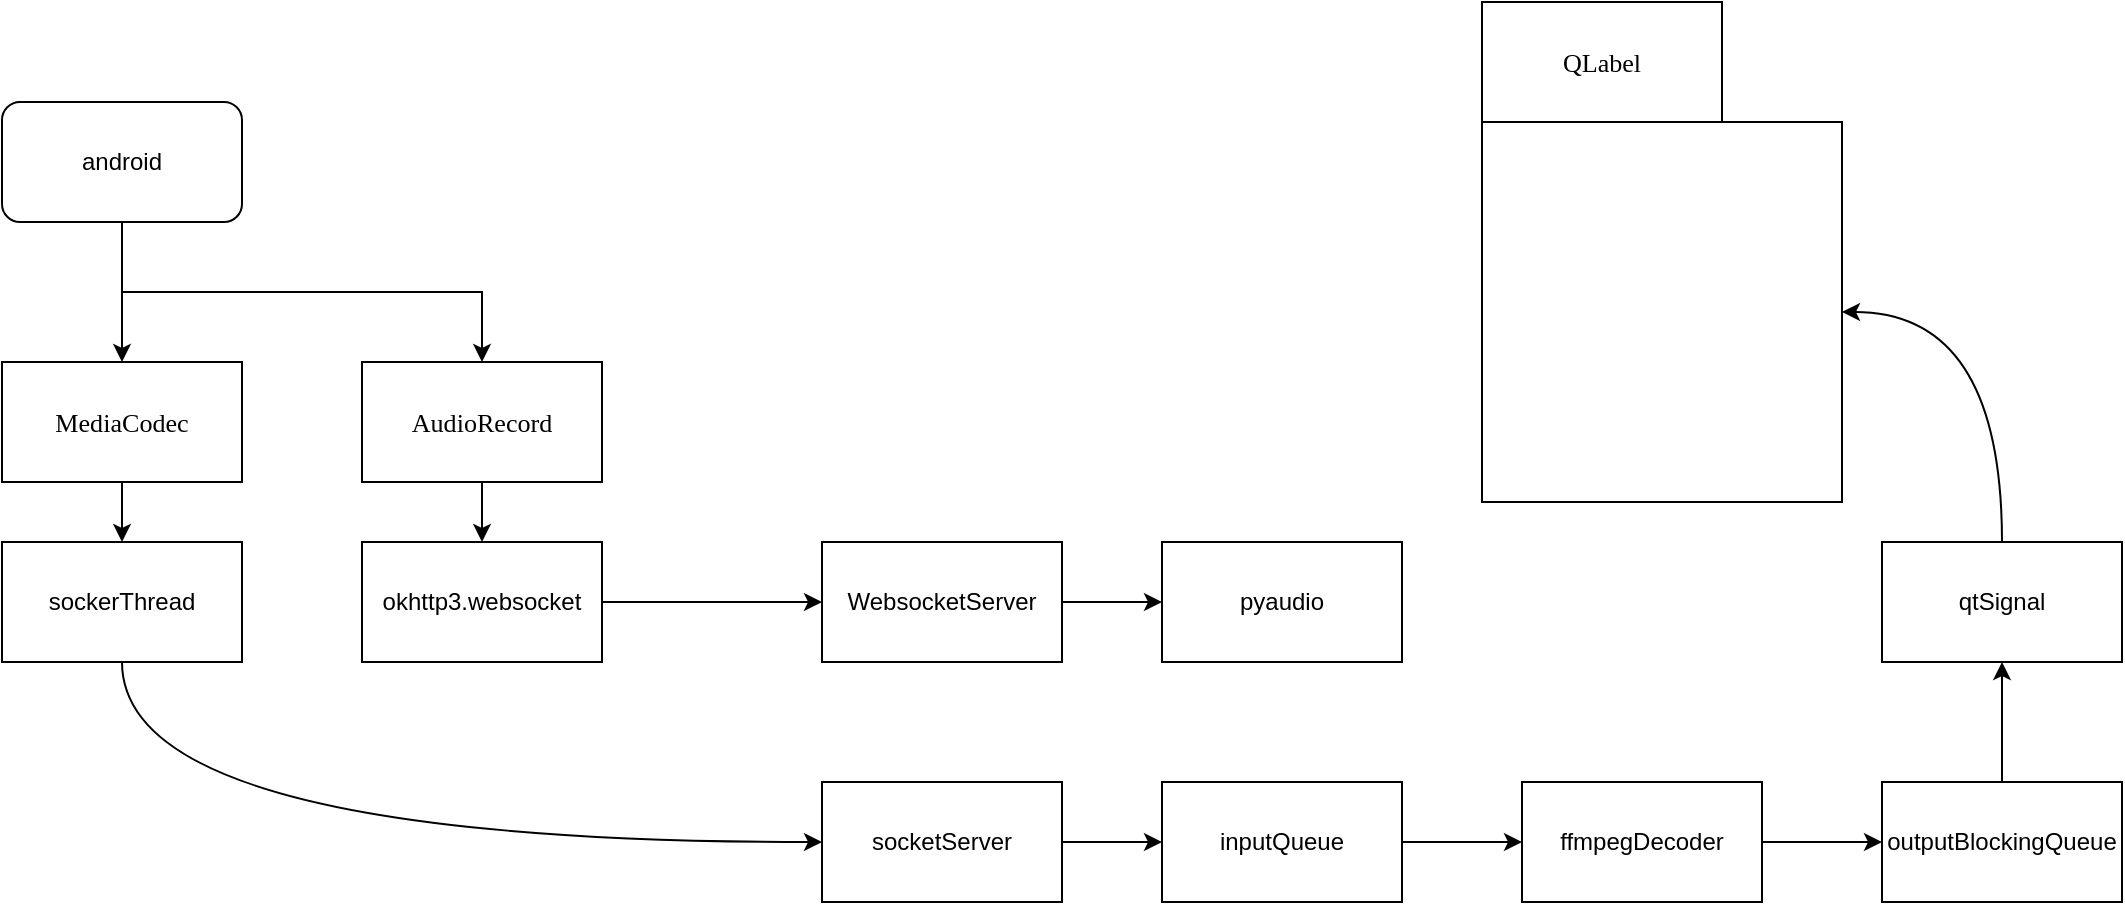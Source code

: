 <mxfile version="12.6.5" type="device"><diagram id="72a5m9vtpP2XDed9j9n3" name="第 1 页"><mxGraphModel dx="1281" dy="953" grid="1" gridSize="10" guides="1" tooltips="1" connect="1" arrows="1" fold="1" page="1" pageScale="1" pageWidth="2000" pageHeight="1390" math="0" shadow="0"><root><mxCell id="0"/><mxCell id="1" parent="0"/><mxCell id="Q9t6R_uTUPgsy7Z6R4p1-3" style="edgeStyle=orthogonalEdgeStyle;rounded=0;orthogonalLoop=1;jettySize=auto;html=1;exitX=0.5;exitY=1;exitDx=0;exitDy=0;entryX=0.5;entryY=0;entryDx=0;entryDy=0;" parent="1" source="Q9t6R_uTUPgsy7Z6R4p1-1" target="Q9t6R_uTUPgsy7Z6R4p1-2" edge="1"><mxGeometry relative="1" as="geometry"/></mxCell><mxCell id="Q9t6R_uTUPgsy7Z6R4p1-6" style="edgeStyle=orthogonalEdgeStyle;rounded=0;orthogonalLoop=1;jettySize=auto;html=1;exitX=0.5;exitY=1;exitDx=0;exitDy=0;" parent="1" source="Q9t6R_uTUPgsy7Z6R4p1-1" target="Q9t6R_uTUPgsy7Z6R4p1-5" edge="1"><mxGeometry relative="1" as="geometry"/></mxCell><mxCell id="Q9t6R_uTUPgsy7Z6R4p1-1" value="android" style="rounded=1;whiteSpace=wrap;html=1;" parent="1" vertex="1"><mxGeometry x="70" y="200" width="120" height="60" as="geometry"/></mxCell><mxCell id="Q9t6R_uTUPgsy7Z6R4p1-14" style="edgeStyle=orthogonalEdgeStyle;curved=1;rounded=0;orthogonalLoop=1;jettySize=auto;html=1;exitX=0.5;exitY=1;exitDx=0;exitDy=0;entryX=0.5;entryY=0;entryDx=0;entryDy=0;" parent="1" source="Q9t6R_uTUPgsy7Z6R4p1-2" target="Q9t6R_uTUPgsy7Z6R4p1-13" edge="1"><mxGeometry relative="1" as="geometry"/></mxCell><mxCell id="Q9t6R_uTUPgsy7Z6R4p1-2" value="&lt;pre style=&quot;background-color: rgb(255 , 255 , 255) ; font-family: &amp;#34;consolas&amp;#34; ; font-size: 9.8pt&quot;&gt;MediaCodec&lt;/pre&gt;" style="rounded=0;whiteSpace=wrap;html=1;" parent="1" vertex="1"><mxGeometry x="70" y="330" width="120" height="60" as="geometry"/></mxCell><mxCell id="Q9t6R_uTUPgsy7Z6R4p1-11" style="edgeStyle=orthogonalEdgeStyle;curved=1;rounded=0;orthogonalLoop=1;jettySize=auto;html=1;exitX=0.5;exitY=1;exitDx=0;exitDy=0;entryX=0.5;entryY=0;entryDx=0;entryDy=0;" parent="1" source="Q9t6R_uTUPgsy7Z6R4p1-5" target="Q9t6R_uTUPgsy7Z6R4p1-10" edge="1"><mxGeometry relative="1" as="geometry"/></mxCell><mxCell id="Q9t6R_uTUPgsy7Z6R4p1-5" value="&lt;pre style=&quot;background-color: rgb(255 , 255 , 255) ; font-family: &amp;#34;consolas&amp;#34; ; font-size: 9.8pt&quot;&gt;AudioRecord&lt;/pre&gt;" style="rounded=0;whiteSpace=wrap;html=1;" parent="1" vertex="1"><mxGeometry x="250" y="330" width="120" height="60" as="geometry"/></mxCell><mxCell id="Q9t6R_uTUPgsy7Z6R4p1-17" style="edgeStyle=orthogonalEdgeStyle;curved=1;rounded=0;orthogonalLoop=1;jettySize=auto;html=1;exitX=1;exitY=0.5;exitDx=0;exitDy=0;entryX=0;entryY=0.5;entryDx=0;entryDy=0;" parent="1" source="Q9t6R_uTUPgsy7Z6R4p1-7" target="Q9t6R_uTUPgsy7Z6R4p1-16" edge="1"><mxGeometry relative="1" as="geometry"/></mxCell><mxCell id="Q9t6R_uTUPgsy7Z6R4p1-7" value="WebsocketServer" style="rounded=0;whiteSpace=wrap;html=1;" parent="1" vertex="1"><mxGeometry x="480" y="420" width="120" height="60" as="geometry"/></mxCell><mxCell id="Q9t6R_uTUPgsy7Z6R4p1-19" style="edgeStyle=orthogonalEdgeStyle;curved=1;rounded=0;orthogonalLoop=1;jettySize=auto;html=1;exitX=1;exitY=0.5;exitDx=0;exitDy=0;" parent="1" source="Q9t6R_uTUPgsy7Z6R4p1-8" target="Q9t6R_uTUPgsy7Z6R4p1-18" edge="1"><mxGeometry relative="1" as="geometry"/></mxCell><mxCell id="Q9t6R_uTUPgsy7Z6R4p1-8" value="socketServer" style="rounded=0;whiteSpace=wrap;html=1;" parent="1" vertex="1"><mxGeometry x="480" y="540" width="120" height="60" as="geometry"/></mxCell><mxCell id="Q9t6R_uTUPgsy7Z6R4p1-12" style="edgeStyle=orthogonalEdgeStyle;curved=1;rounded=0;orthogonalLoop=1;jettySize=auto;html=1;exitX=1;exitY=0.5;exitDx=0;exitDy=0;" parent="1" source="Q9t6R_uTUPgsy7Z6R4p1-10" target="Q9t6R_uTUPgsy7Z6R4p1-7" edge="1"><mxGeometry relative="1" as="geometry"/></mxCell><mxCell id="Q9t6R_uTUPgsy7Z6R4p1-10" value="okhttp3.websocket" style="rounded=0;whiteSpace=wrap;html=1;" parent="1" vertex="1"><mxGeometry x="250" y="420" width="120" height="60" as="geometry"/></mxCell><mxCell id="Q9t6R_uTUPgsy7Z6R4p1-15" style="edgeStyle=orthogonalEdgeStyle;curved=1;rounded=0;orthogonalLoop=1;jettySize=auto;html=1;exitX=0.5;exitY=1;exitDx=0;exitDy=0;entryX=0;entryY=0.5;entryDx=0;entryDy=0;" parent="1" source="Q9t6R_uTUPgsy7Z6R4p1-13" target="Q9t6R_uTUPgsy7Z6R4p1-8" edge="1"><mxGeometry relative="1" as="geometry"/></mxCell><mxCell id="Q9t6R_uTUPgsy7Z6R4p1-13" value="sockerThread" style="rounded=0;whiteSpace=wrap;html=1;" parent="1" vertex="1"><mxGeometry x="70" y="420" width="120" height="60" as="geometry"/></mxCell><mxCell id="Q9t6R_uTUPgsy7Z6R4p1-16" value="pyaudio" style="rounded=0;whiteSpace=wrap;html=1;" parent="1" vertex="1"><mxGeometry x="650" y="420" width="120" height="60" as="geometry"/></mxCell><mxCell id="Q9t6R_uTUPgsy7Z6R4p1-21" style="edgeStyle=orthogonalEdgeStyle;curved=1;rounded=0;orthogonalLoop=1;jettySize=auto;html=1;exitX=1;exitY=0.5;exitDx=0;exitDy=0;" parent="1" source="Q9t6R_uTUPgsy7Z6R4p1-18" target="Q9t6R_uTUPgsy7Z6R4p1-20" edge="1"><mxGeometry relative="1" as="geometry"/></mxCell><mxCell id="Q9t6R_uTUPgsy7Z6R4p1-18" value="inputQueue" style="rounded=0;whiteSpace=wrap;html=1;" parent="1" vertex="1"><mxGeometry x="650" y="540" width="120" height="60" as="geometry"/></mxCell><mxCell id="Q9t6R_uTUPgsy7Z6R4p1-23" style="edgeStyle=orthogonalEdgeStyle;curved=1;rounded=0;orthogonalLoop=1;jettySize=auto;html=1;exitX=1;exitY=0.5;exitDx=0;exitDy=0;entryX=0;entryY=0.5;entryDx=0;entryDy=0;" parent="1" source="Q9t6R_uTUPgsy7Z6R4p1-20" target="Q9t6R_uTUPgsy7Z6R4p1-22" edge="1"><mxGeometry relative="1" as="geometry"/></mxCell><mxCell id="Q9t6R_uTUPgsy7Z6R4p1-20" value="ffmpegDecoder" style="rounded=0;whiteSpace=wrap;html=1;" parent="1" vertex="1"><mxGeometry x="830" y="540" width="120" height="60" as="geometry"/></mxCell><mxCell id="Q9t6R_uTUPgsy7Z6R4p1-26" style="edgeStyle=orthogonalEdgeStyle;curved=1;rounded=0;orthogonalLoop=1;jettySize=auto;html=1;exitX=0.5;exitY=0;exitDx=0;exitDy=0;entryX=0.5;entryY=1;entryDx=0;entryDy=0;" parent="1" source="Q9t6R_uTUPgsy7Z6R4p1-22" target="Q9t6R_uTUPgsy7Z6R4p1-25" edge="1"><mxGeometry relative="1" as="geometry"/></mxCell><mxCell id="Q9t6R_uTUPgsy7Z6R4p1-22" value="outputBlockingQueue" style="rounded=0;whiteSpace=wrap;html=1;" parent="1" vertex="1"><mxGeometry x="1010" y="540" width="120" height="60" as="geometry"/></mxCell><mxCell id="Q9t6R_uTUPgsy7Z6R4p1-28" style="edgeStyle=orthogonalEdgeStyle;curved=1;rounded=0;orthogonalLoop=1;jettySize=auto;html=1;exitX=0.5;exitY=0;exitDx=0;exitDy=0;entryX=1;entryY=0.5;entryDx=0;entryDy=0;" parent="1" source="Q9t6R_uTUPgsy7Z6R4p1-25" target="Q9t6R_uTUPgsy7Z6R4p1-27" edge="1"><mxGeometry relative="1" as="geometry"/></mxCell><mxCell id="Q9t6R_uTUPgsy7Z6R4p1-25" value="qtSignal" style="rounded=0;whiteSpace=wrap;html=1;" parent="1" vertex="1"><mxGeometry x="1010" y="420" width="120" height="60" as="geometry"/></mxCell><mxCell id="Q9t6R_uTUPgsy7Z6R4p1-27" value="" style="rounded=0;whiteSpace=wrap;html=1;" parent="1" vertex="1"><mxGeometry x="810" y="210" width="180" height="190" as="geometry"/></mxCell><mxCell id="Q9t6R_uTUPgsy7Z6R4p1-29" value="&lt;pre style=&quot;background-color: rgb(255 , 255 , 255) ; font-family: &amp;#34;consolas&amp;#34; ; font-size: 9.8pt&quot;&gt;QLabel&lt;/pre&gt;" style="rounded=0;whiteSpace=wrap;html=1;" parent="1" vertex="1"><mxGeometry x="810" y="150" width="120" height="60" as="geometry"/></mxCell></root></mxGraphModel></diagram></mxfile>